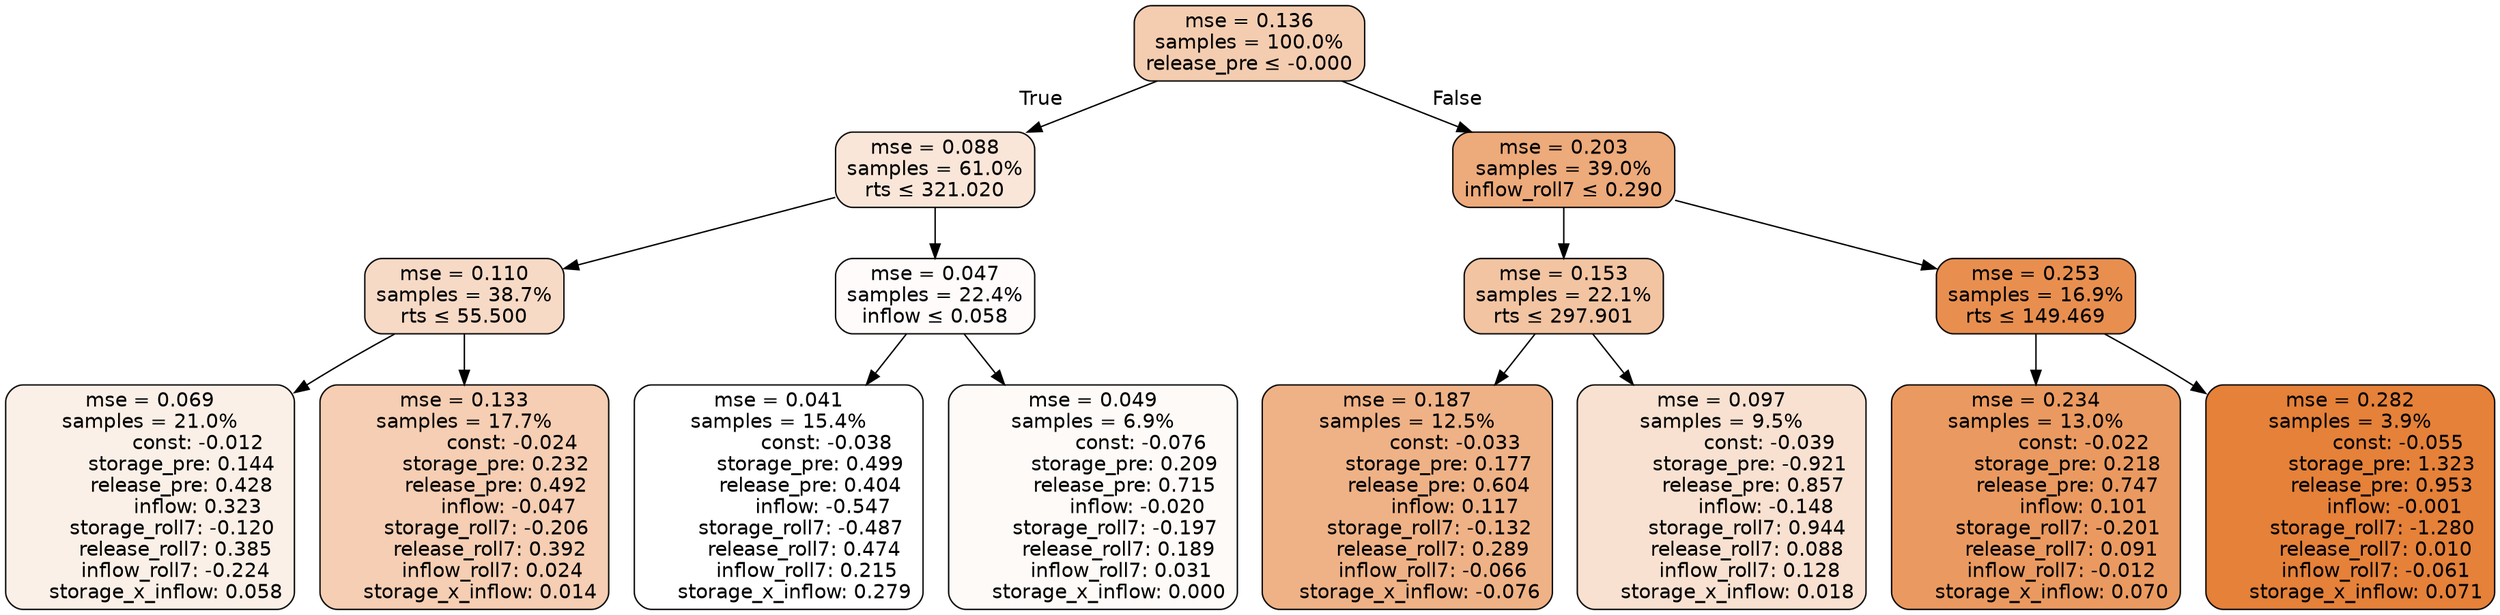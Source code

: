 digraph tree {
bgcolor="transparent"
node [shape=rectangle, style="filled, rounded", color="black", fontname=helvetica] ;
edge [fontname=helvetica] ;
	"0" [label="mse = 0.136
samples = 100.0%
release_pre &le; -0.000", fillcolor="#f4cdb0"]
	"1" [label="mse = 0.088
samples = 61.0%
rts &le; 321.020", fillcolor="#f9e6d8"]
	"2" [label="mse = 0.110
samples = 38.7%
rts &le; 55.500", fillcolor="#f7dac6"]
	"3" [label="mse = 0.069
samples = 21.0%
               const: -0.012
          storage_pre: 0.144
          release_pre: 0.428
               inflow: 0.323
       storage_roll7: -0.120
        release_roll7: 0.385
        inflow_roll7: -0.224
     storage_x_inflow: 0.058", fillcolor="#fbf0e7"]
	"4" [label="mse = 0.133
samples = 17.7%
               const: -0.024
          storage_pre: 0.232
          release_pre: 0.492
              inflow: -0.047
       storage_roll7: -0.206
        release_roll7: 0.392
         inflow_roll7: 0.024
     storage_x_inflow: 0.014", fillcolor="#f5ceb3"]
	"5" [label="mse = 0.047
samples = 22.4%
inflow &le; 0.058", fillcolor="#fefbfa"]
	"6" [label="mse = 0.041
samples = 15.4%
               const: -0.038
          storage_pre: 0.499
          release_pre: 0.404
              inflow: -0.547
       storage_roll7: -0.487
        release_roll7: 0.474
         inflow_roll7: 0.215
     storage_x_inflow: 0.279", fillcolor="#ffffff"]
	"7" [label="mse = 0.049
samples = 6.9%
               const: -0.076
          storage_pre: 0.209
          release_pre: 0.715
              inflow: -0.020
       storage_roll7: -0.197
        release_roll7: 0.189
         inflow_roll7: 0.031
     storage_x_inflow: 0.000", fillcolor="#fefaf7"]
	"8" [label="mse = 0.203
samples = 39.0%
inflow_roll7 &le; 0.290", fillcolor="#edaa7a"]
	"9" [label="mse = 0.153
samples = 22.1%
rts &le; 297.901", fillcolor="#f2c4a2"]
	"10" [label="mse = 0.187
samples = 12.5%
               const: -0.033
          storage_pre: 0.177
          release_pre: 0.604
               inflow: 0.117
       storage_roll7: -0.132
        release_roll7: 0.289
        inflow_roll7: -0.066
    storage_x_inflow: -0.076", fillcolor="#efb286"]
	"11" [label="mse = 0.097
samples = 9.5%
               const: -0.039
         storage_pre: -0.921
          release_pre: 0.857
              inflow: -0.148
        storage_roll7: 0.944
        release_roll7: 0.088
         inflow_roll7: 0.128
     storage_x_inflow: 0.018", fillcolor="#f8e1d0"]
	"12" [label="mse = 0.253
samples = 16.9%
rts &le; 149.469", fillcolor="#e88f50"]
	"13" [label="mse = 0.234
samples = 13.0%
               const: -0.022
          storage_pre: 0.218
          release_pre: 0.747
               inflow: 0.101
       storage_roll7: -0.201
        release_roll7: 0.091
        inflow_roll7: -0.012
     storage_x_inflow: 0.070", fillcolor="#ea9a60"]
	"14" [label="mse = 0.282
samples = 3.9%
               const: -0.055
          storage_pre: 1.323
          release_pre: 0.953
              inflow: -0.001
       storage_roll7: -1.280
        release_roll7: 0.010
        inflow_roll7: -0.061
     storage_x_inflow: 0.071", fillcolor="#e58139"]

	"0" -> "1" [labeldistance=2.5, labelangle=45, headlabel="True"]
	"1" -> "2"
	"2" -> "3"
	"2" -> "4"
	"1" -> "5"
	"5" -> "6"
	"5" -> "7"
	"0" -> "8" [labeldistance=2.5, labelangle=-45, headlabel="False"]
	"8" -> "9"
	"9" -> "10"
	"9" -> "11"
	"8" -> "12"
	"12" -> "13"
	"12" -> "14"
}